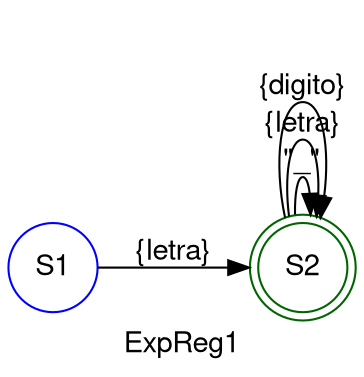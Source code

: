 digraph finite_state_machine {
	fontname="Helvetica,Arial,sans-serif"
	node [fontname="Helvetica,Arial,sans-serif"]
	edge [fontname="Helvetica,Arial,sans-serif"]
	rankdir=LR;node [shape = doublecircle color=darkgreen]; S2;
node [shape = circle color=blue];
S1 -> S2 [label = "{letra}"];
S2 -> S2 [label = "\"_\""];
S2 -> S2 [label = "{letra}"];
S2 -> S2 [label = "{digito}"];
label = "ExpReg1";
}
